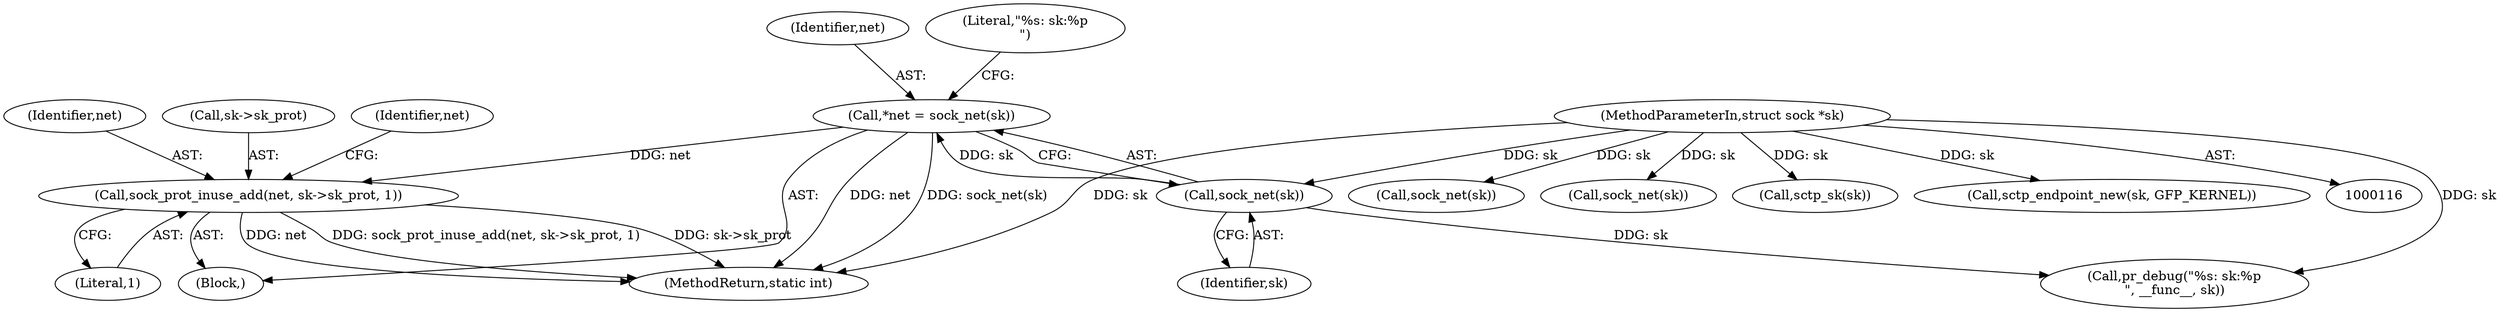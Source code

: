 digraph "0_linux_2d45a02d0166caf2627fe91897c6ffc3b19514c4_0@pointer" {
"1000465" [label="(Call,sock_prot_inuse_add(net, sk->sk_prot, 1))"];
"1000120" [label="(Call,*net = sock_net(sk))"];
"1000122" [label="(Call,sock_net(sk))"];
"1000117" [label="(MethodParameterIn,struct sock *sk)"];
"1000118" [label="(Block,)"];
"1000121" [label="(Identifier,net)"];
"1000482" [label="(Call,sock_net(sk))"];
"1000123" [label="(Identifier,sk)"];
"1000465" [label="(Call,sock_prot_inuse_add(net, sk->sk_prot, 1))"];
"1000506" [label="(Call,sock_net(sk))"];
"1000122" [label="(Call,sock_net(sk))"];
"1000466" [label="(Identifier,net)"];
"1000126" [label="(Literal,\"%s: sk:%p\n\")"];
"1000125" [label="(Call,pr_debug(\"%s: sk:%p\n\", __func__, sk))"];
"1000520" [label="(MethodReturn,static int)"];
"1000470" [label="(Literal,1)"];
"1000467" [label="(Call,sk->sk_prot)"];
"1000120" [label="(Call,*net = sock_net(sk))"];
"1000474" [label="(Identifier,net)"];
"1000131" [label="(Call,sctp_sk(sk))"];
"1000117" [label="(MethodParameterIn,struct sock *sk)"];
"1000438" [label="(Call,sctp_endpoint_new(sk, GFP_KERNEL))"];
"1000465" -> "1000118"  [label="AST: "];
"1000465" -> "1000470"  [label="CFG: "];
"1000466" -> "1000465"  [label="AST: "];
"1000467" -> "1000465"  [label="AST: "];
"1000470" -> "1000465"  [label="AST: "];
"1000474" -> "1000465"  [label="CFG: "];
"1000465" -> "1000520"  [label="DDG: sock_prot_inuse_add(net, sk->sk_prot, 1)"];
"1000465" -> "1000520"  [label="DDG: sk->sk_prot"];
"1000465" -> "1000520"  [label="DDG: net"];
"1000120" -> "1000465"  [label="DDG: net"];
"1000120" -> "1000118"  [label="AST: "];
"1000120" -> "1000122"  [label="CFG: "];
"1000121" -> "1000120"  [label="AST: "];
"1000122" -> "1000120"  [label="AST: "];
"1000126" -> "1000120"  [label="CFG: "];
"1000120" -> "1000520"  [label="DDG: net"];
"1000120" -> "1000520"  [label="DDG: sock_net(sk)"];
"1000122" -> "1000120"  [label="DDG: sk"];
"1000122" -> "1000123"  [label="CFG: "];
"1000123" -> "1000122"  [label="AST: "];
"1000117" -> "1000122"  [label="DDG: sk"];
"1000122" -> "1000125"  [label="DDG: sk"];
"1000117" -> "1000116"  [label="AST: "];
"1000117" -> "1000520"  [label="DDG: sk"];
"1000117" -> "1000125"  [label="DDG: sk"];
"1000117" -> "1000131"  [label="DDG: sk"];
"1000117" -> "1000438"  [label="DDG: sk"];
"1000117" -> "1000482"  [label="DDG: sk"];
"1000117" -> "1000506"  [label="DDG: sk"];
}
